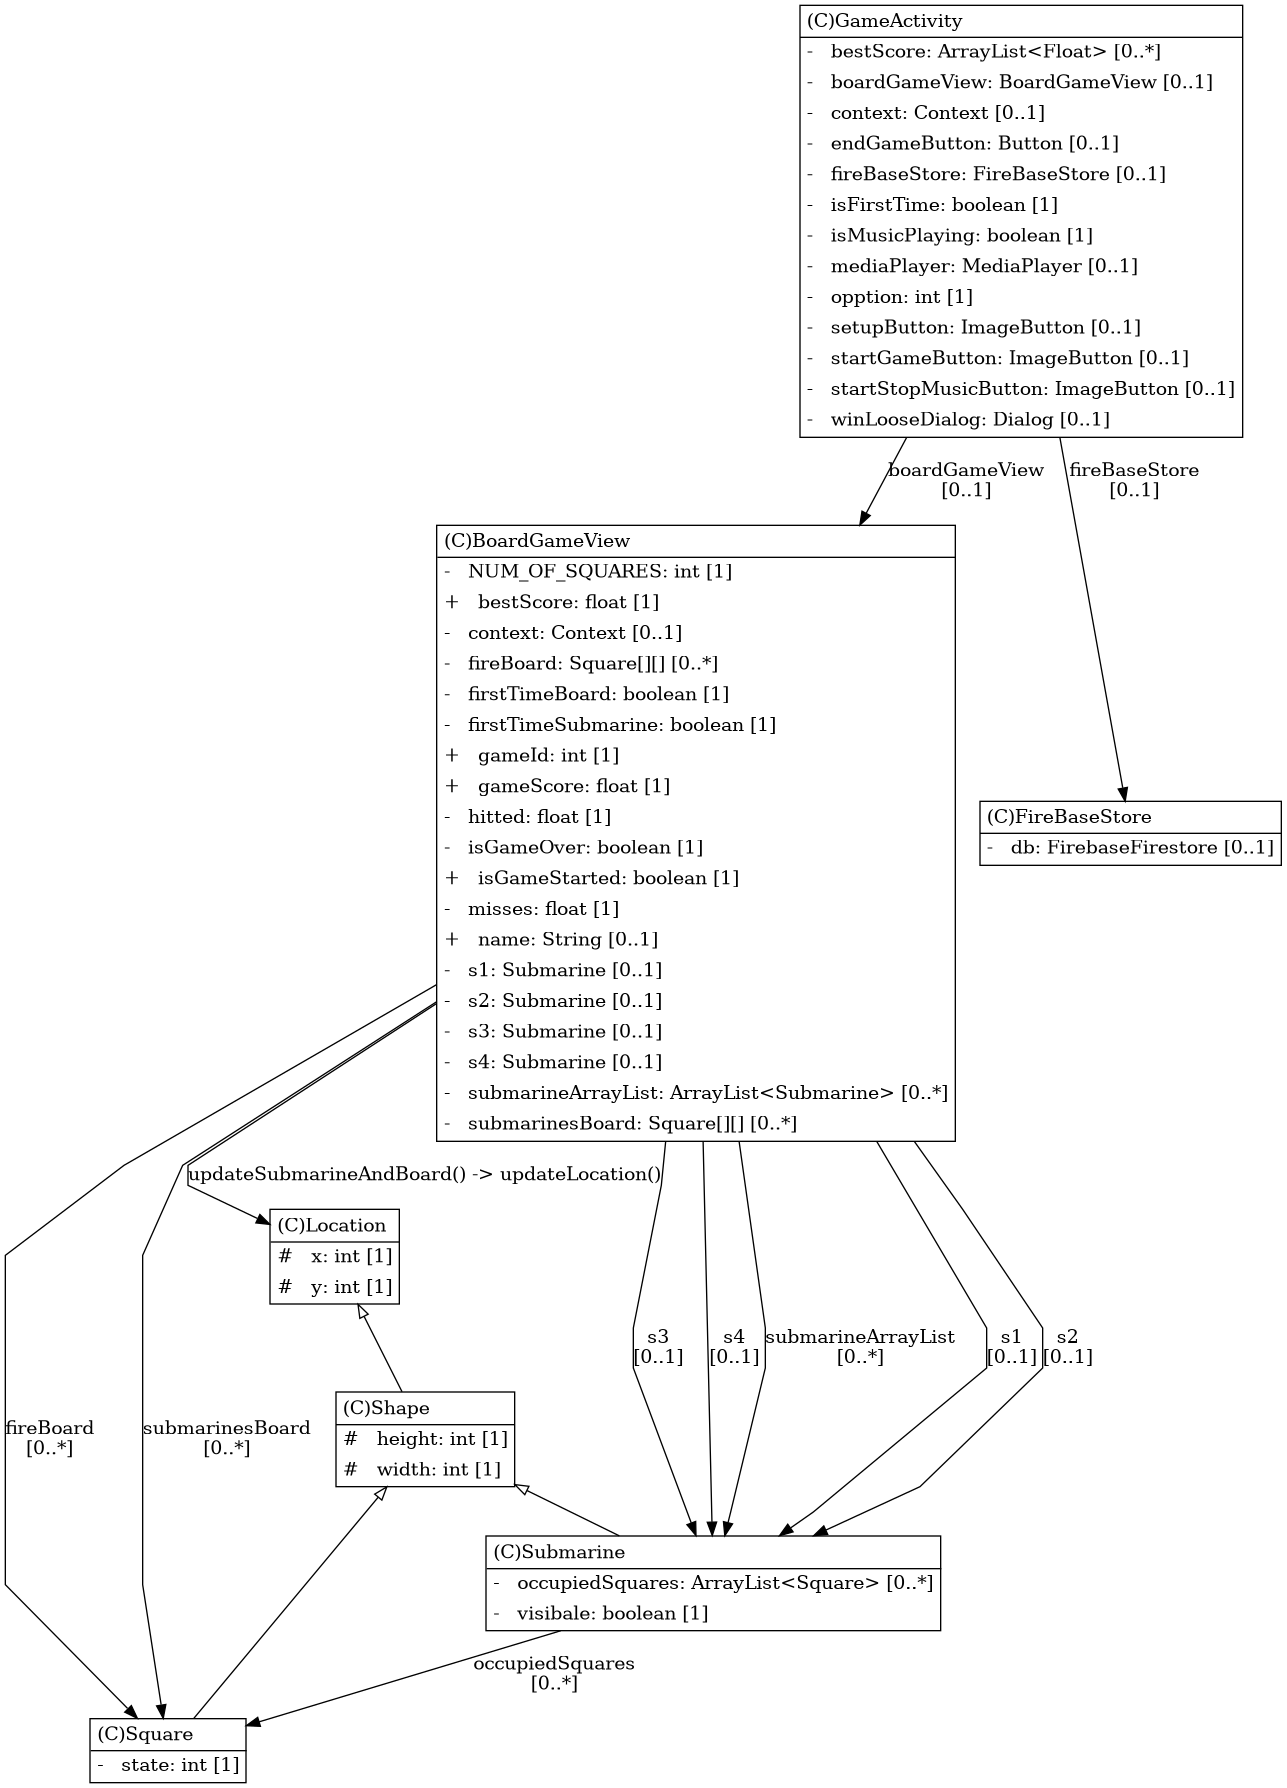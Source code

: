 @startuml

/' diagram meta data start
config=StructureConfiguration;
{
  "projectClassification": {
    "searchMode": "OpenProject", // OpenProject, AllProjects
    "includedProjects": "",
    "pathEndKeywords": "*.impl",
    "isClientPath": "",
    "isClientName": "",
    "isTestPath": "",
    "isTestName": "",
    "isMappingPath": "",
    "isMappingName": "",
    "isDataAccessPath": "",
    "isDataAccessName": "",
    "isDataStructurePath": "",
    "isDataStructureName": "",
    "isInterfaceStructuresPath": "",
    "isInterfaceStructuresName": "",
    "isEntryPointPath": "",
    "isEntryPointName": "",
    "treatFinalFieldsAsMandatory": false
  },
  "graphRestriction": {
    "classPackageExcludeFilter": "",
    "classPackageIncludeFilter": "",
    "classNameExcludeFilter": "",
    "classNameIncludeFilter": "",
    "methodNameExcludeFilter": "",
    "methodNameIncludeFilter": "",
    "removeByInheritance": "", // inheritance/annotation based filtering is done in a second step
    "removeByAnnotation": "",
    "removeByClassPackage": "", // cleanup the graph after inheritance/annotation based filtering is done
    "removeByClassName": "",
    "cutMappings": false,
    "cutEnum": true,
    "cutTests": true,
    "cutClient": true,
    "cutDataAccess": false,
    "cutInterfaceStructures": false,
    "cutDataStructures": false,
    "cutGetterAndSetter": true,
    "cutConstructors": true
  },
  "graphTraversal": {
    "forwardDepth": 999,
    "backwardDepth": 0,
    "classPackageExcludeFilter": "",
    "classPackageIncludeFilter": "",
    "classNameExcludeFilter": "",
    "classNameIncludeFilter": "",
    "methodNameExcludeFilter": "",
    "methodNameIncludeFilter": "",
    "hideMappings": false,
    "hideDataStructures": false,
    "hidePrivateMethods": false,
    "hideInterfaceCalls": false, // indirection: implementation -> interface (is hidden) -> implementation
    "onlyShowApplicationEntryPoints": false, // root node is included
    "useMethodCallsForStructureDiagram": "ForwardOnly" // ForwardOnly, BothDirections, No
  },
  "details": {
    "aggregation": "None", // ByClass, GroupByClass, None
    "showClassGenericTypes": false,
    "showMethods": false,
    "showMethodParameterNames": false,
    "showMethodParameterTypes": false,
    "showMethodReturnType": false,
    "showPackageLevels": 4,
    "showDetailedClassStructure": true
  },
  "rootClass": "com.example.submarines.GameActivity",
  "extensionCallbackMethod": "" // qualified.class.name#methodName - signature: public static String method(String)
}
diagram meta data end '/



digraph g {
    rankdir="TB"
    splines=polyline
    

'nodes 
BoardGameView647413438[
	label=<<TABLE BORDER="1" CELLBORDER="0" CELLPADDING="4" CELLSPACING="0">
<TR><TD ALIGN="LEFT" >(C)BoardGameView</TD></TR>
<HR/>
<TR><TD ALIGN="LEFT" >-   NUM_OF_SQUARES: int [1]</TD></TR>
<TR><TD ALIGN="LEFT" >+   bestScore: float [1]</TD></TR>
<TR><TD ALIGN="LEFT" >-   context: Context [0..1]</TD></TR>
<TR><TD ALIGN="LEFT" >-   fireBoard: Square[][] [0..*]</TD></TR>
<TR><TD ALIGN="LEFT" >-   firstTimeBoard: boolean [1]</TD></TR>
<TR><TD ALIGN="LEFT" >-   firstTimeSubmarine: boolean [1]</TD></TR>
<TR><TD ALIGN="LEFT" >+   gameId: int [1]</TD></TR>
<TR><TD ALIGN="LEFT" >+   gameScore: float [1]</TD></TR>
<TR><TD ALIGN="LEFT" >-   hitted: float [1]</TD></TR>
<TR><TD ALIGN="LEFT" >-   isGameOver: boolean [1]</TD></TR>
<TR><TD ALIGN="LEFT" >+   isGameStarted: boolean [1]</TD></TR>
<TR><TD ALIGN="LEFT" >-   misses: float [1]</TD></TR>
<TR><TD ALIGN="LEFT" >+   name: String [0..1]</TD></TR>
<TR><TD ALIGN="LEFT" >-   s1: Submarine [0..1]</TD></TR>
<TR><TD ALIGN="LEFT" >-   s2: Submarine [0..1]</TD></TR>
<TR><TD ALIGN="LEFT" >-   s3: Submarine [0..1]</TD></TR>
<TR><TD ALIGN="LEFT" >-   s4: Submarine [0..1]</TD></TR>
<TR><TD ALIGN="LEFT" >-   submarineArrayList: ArrayList&lt;Submarine&gt; [0..*]</TD></TR>
<TR><TD ALIGN="LEFT" >-   submarinesBoard: Square[][] [0..*]</TD></TR>
</TABLE>>
	style=filled
	margin=0
	shape=plaintext
	fillcolor="#FFFFFF"
];

FireBaseStore647413438[
	label=<<TABLE BORDER="1" CELLBORDER="0" CELLPADDING="4" CELLSPACING="0">
<TR><TD ALIGN="LEFT" >(C)FireBaseStore</TD></TR>
<HR/>
<TR><TD ALIGN="LEFT" >-   db: FirebaseFirestore [0..1]</TD></TR>
</TABLE>>
	style=filled
	margin=0
	shape=plaintext
	fillcolor="#FFFFFF"
];

GameActivity647413438[
	label=<<TABLE BORDER="1" CELLBORDER="0" CELLPADDING="4" CELLSPACING="0">
<TR><TD ALIGN="LEFT" >(C)GameActivity</TD></TR>
<HR/>
<TR><TD ALIGN="LEFT" >-   bestScore: ArrayList&lt;Float&gt; [0..*]</TD></TR>
<TR><TD ALIGN="LEFT" >-   boardGameView: BoardGameView [0..1]</TD></TR>
<TR><TD ALIGN="LEFT" >-   context: Context [0..1]</TD></TR>
<TR><TD ALIGN="LEFT" >-   endGameButton: Button [0..1]</TD></TR>
<TR><TD ALIGN="LEFT" >-   fireBaseStore: FireBaseStore [0..1]</TD></TR>
<TR><TD ALIGN="LEFT" >-   isFirstTime: boolean [1]</TD></TR>
<TR><TD ALIGN="LEFT" >-   isMusicPlaying: boolean [1]</TD></TR>
<TR><TD ALIGN="LEFT" >-   mediaPlayer: MediaPlayer [0..1]</TD></TR>
<TR><TD ALIGN="LEFT" >-   opption: int [1]</TD></TR>
<TR><TD ALIGN="LEFT" >-   setupButton: ImageButton [0..1]</TD></TR>
<TR><TD ALIGN="LEFT" >-   startGameButton: ImageButton [0..1]</TD></TR>
<TR><TD ALIGN="LEFT" >-   startStopMusicButton: ImageButton [0..1]</TD></TR>
<TR><TD ALIGN="LEFT" >-   winLooseDialog: Dialog [0..1]</TD></TR>
</TABLE>>
	style=filled
	margin=0
	shape=plaintext
	fillcolor="#FFFFFF"
];

Location647413438[
	label=<<TABLE BORDER="1" CELLBORDER="0" CELLPADDING="4" CELLSPACING="0">
<TR><TD ALIGN="LEFT" >(C)Location</TD></TR>
<HR/>
<TR><TD ALIGN="LEFT" >#   x: int [1]</TD></TR>
<TR><TD ALIGN="LEFT" >#   y: int [1]</TD></TR>
</TABLE>>
	style=filled
	margin=0
	shape=plaintext
	fillcolor="#FFFFFF"
];

Shape647413438[
	label=<<TABLE BORDER="1" CELLBORDER="0" CELLPADDING="4" CELLSPACING="0">
<TR><TD ALIGN="LEFT" >(C)Shape</TD></TR>
<HR/>
<TR><TD ALIGN="LEFT" >#   height: int [1]</TD></TR>
<TR><TD ALIGN="LEFT" >#   width: int [1]</TD></TR>
</TABLE>>
	style=filled
	margin=0
	shape=plaintext
	fillcolor="#FFFFFF"
];

Square647413438[
	label=<<TABLE BORDER="1" CELLBORDER="0" CELLPADDING="4" CELLSPACING="0">
<TR><TD ALIGN="LEFT" >(C)Square</TD></TR>
<HR/>
<TR><TD ALIGN="LEFT" >-   state: int [1]</TD></TR>
</TABLE>>
	style=filled
	margin=0
	shape=plaintext
	fillcolor="#FFFFFF"
];

Submarine647413438[
	label=<<TABLE BORDER="1" CELLBORDER="0" CELLPADDING="4" CELLSPACING="0">
<TR><TD ALIGN="LEFT" >(C)Submarine</TD></TR>
<HR/>
<TR><TD ALIGN="LEFT" >-   occupiedSquares: ArrayList&lt;Square&gt; [0..*]</TD></TR>
<TR><TD ALIGN="LEFT" >-   visibale: boolean [1]</TD></TR>
</TABLE>>
	style=filled
	margin=0
	shape=plaintext
	fillcolor="#FFFFFF"
];

'edges    
BoardGameView647413438 -> Location647413438[label="updateSubmarineAndBoard() -> updateLocation()"];
BoardGameView647413438 -> Square647413438[label="fireBoard
[0..*]"];
BoardGameView647413438 -> Square647413438[label="submarinesBoard
[0..*]"];
BoardGameView647413438 -> Submarine647413438[label="s1
[0..1]"];
BoardGameView647413438 -> Submarine647413438[label="s2
[0..1]"];
BoardGameView647413438 -> Submarine647413438[label="s3
[0..1]"];
BoardGameView647413438 -> Submarine647413438[label="s4
[0..1]"];
BoardGameView647413438 -> Submarine647413438[label="submarineArrayList
[0..*]"];
GameActivity647413438 -> BoardGameView647413438[label="boardGameView
[0..1]"];
GameActivity647413438 -> FireBaseStore647413438[label="fireBaseStore
[0..1]"];
Location647413438 -> Shape647413438[arrowhead=none, arrowtail=empty, dir=both];
Shape647413438 -> Square647413438[arrowhead=none, arrowtail=empty, dir=both];
Shape647413438 -> Submarine647413438[arrowhead=none, arrowtail=empty, dir=both];
Submarine647413438 -> Square647413438[label="occupiedSquares
[0..*]"];
    
}
@enduml